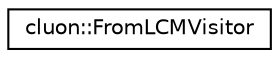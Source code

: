 digraph "Graphical Class Hierarchy"
{
 // LATEX_PDF_SIZE
  edge [fontname="Helvetica",fontsize="10",labelfontname="Helvetica",labelfontsize="10"];
  node [fontname="Helvetica",fontsize="10",shape=record];
  rankdir="LR";
  Node0 [label="cluon::FromLCMVisitor",height=0.2,width=0.4,color="black", fillcolor="white", style="filled",URL="$classcluon_1_1FromLCMVisitor.html",tooltip=" "];
}
